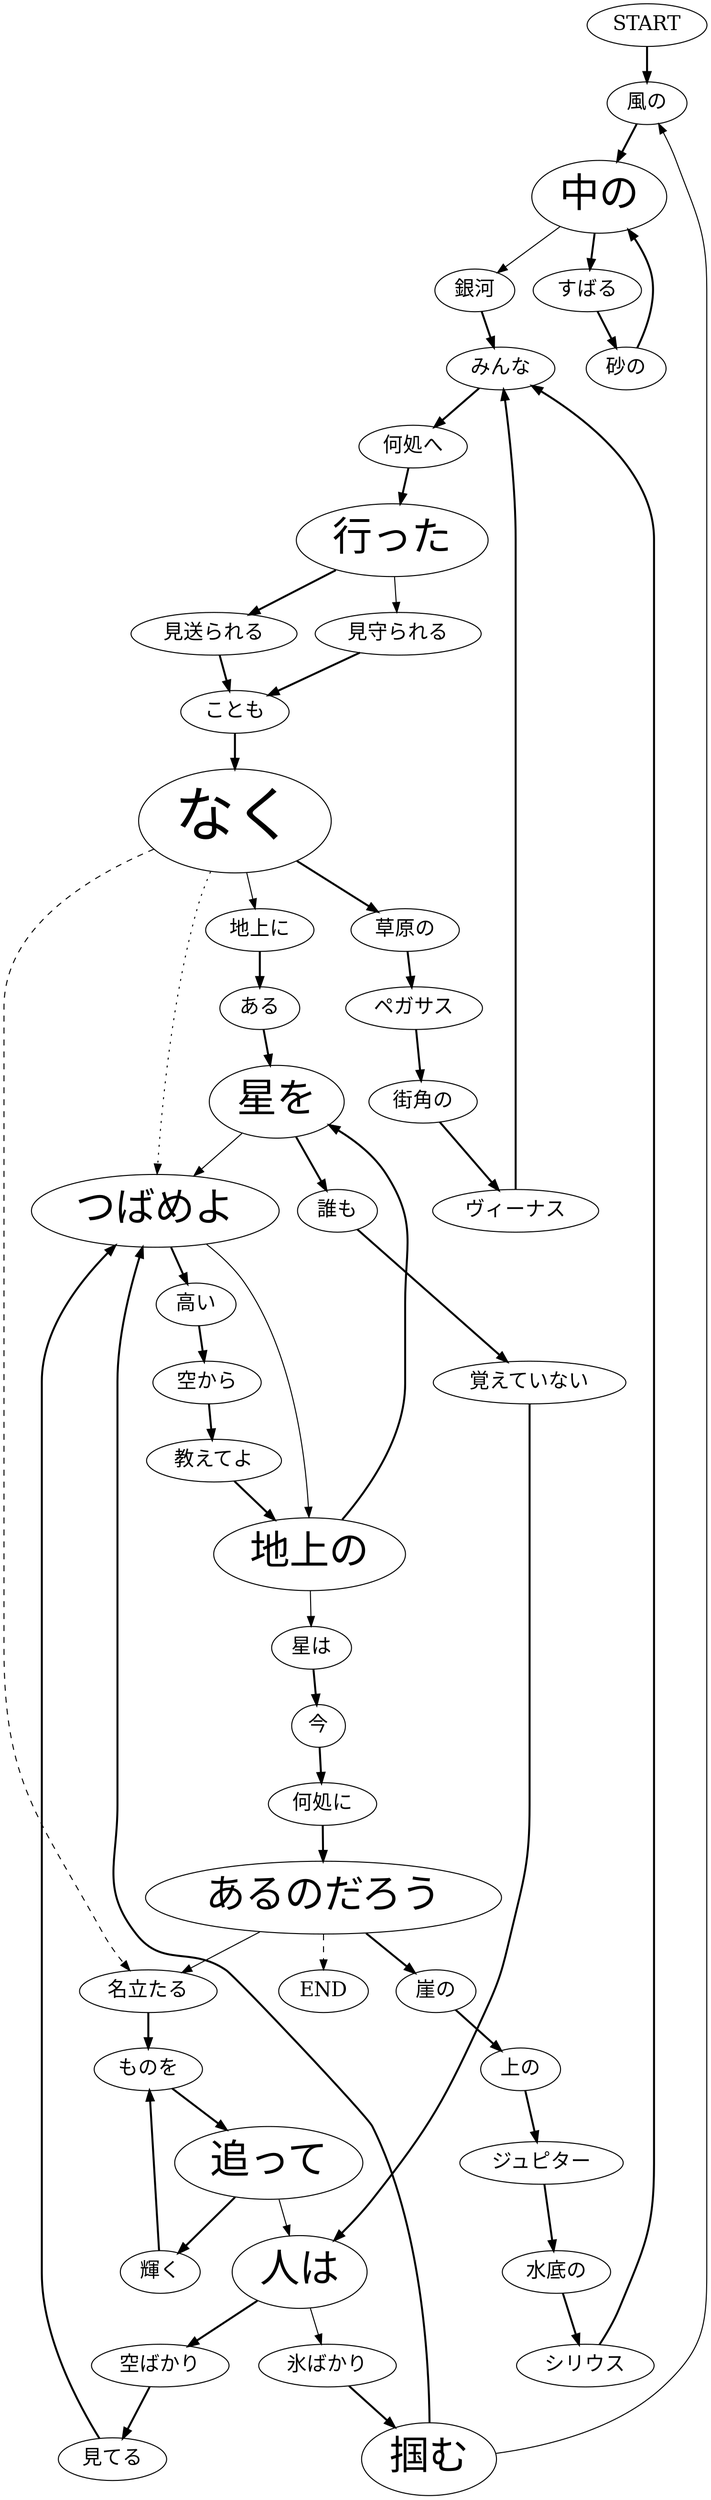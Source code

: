 digraph G {
  layout="dot";
  overlap="false";
  splines="true";
  8384658284[label="START",fontsize="20"];
  3908012398[label="風の",fontsize="20"];
  2001312398[label="中の",fontsize="40"];
  123771240012427[label="すばる",fontsize="20"];
  3750427827[label="銀河",fontsize="20"];
  3072212398[label="砂の",fontsize="20"];
  124151243512394[label="みんな",fontsize="20"];
  203092096612408[label="何処へ",fontsize="20"];
  348921238712383[label="行った",fontsize="40"];
  3521136865124251242812427[label="見送られる",fontsize="20"];
  3521123432124251242812427[label="見守られる",fontsize="20"];
  123711239212418[label="ことも",fontsize="20"];
  1239412367[label="なく",fontsize="60"];
  336092140712398[label="草原の",fontsize="20"];
  223201997812395[label="地上に",fontsize="20"];
  21517314351238312427[label="名立たる",fontsize="20"];
  12388124001241712424[label="つばめよ",fontsize="40"];
  12506124601246912473[label="ペガサス",fontsize="20"];
  349033528212398[label="街角の",fontsize="20"];
  1253212451125401249012473[label="ヴィーナス",fontsize="20"];
  1235412427[label="ある",fontsize="20"];
  2614312434[label="星を",fontsize="40"];
  3550412418[label="誰も",fontsize="20"];
  352261236012390123561239412356[label="覚えていない",fontsize="20"];
  2015412399[label="人は",fontsize="40"];
  31354124001236312426[label="空ばかり",fontsize="20"];
  27703124001236312426[label="氷ばかり",fontsize="20"];
  352111239012427[label="見てる",fontsize="20"];
  3964012356[label="高い",fontsize="20"];
  223201997812398[label="地上の",fontsize="40"];
  313541236312425[label="空から",fontsize="20"];
  25945123601239012424[label="教えてよ",fontsize="20"];
  2614312399[label="星は",fontsize="20"];
  20170[label="今",fontsize="20"];
  203092096612395[label="何処に",fontsize="20"];
  123541242712398123841242912358[label="あるのだろう",fontsize="40"];
  2383012398[label="崖の",fontsize="20"];
  697868[label="END",fontsize="20"];
  1997812398[label="上の",fontsize="20"];
  1247212517125001247912540[label="ジュピター",fontsize="20"];
  277002421312398[label="水底の",fontsize="20"];
  12471125221245412473[label="シリウス",fontsize="20"];
  124181239812434[label="ものを",fontsize="20"];
  368611238712390[label="追って",fontsize="40"];
  3663712367[label="輝く",fontsize="20"];
  2552412416[label="掴む",fontsize="40"];
  8384658284 -> 3908012398[style="bold"];
  3908012398 -> 2001312398[style="bold"];
  2001312398 -> 123771240012427[style="bold"];
  2001312398 -> 3750427827[style="solid"];
  123771240012427 -> 3072212398[style="bold"];
  3072212398 -> 2001312398[style="bold"];
  3750427827 -> 124151243512394[style="bold"];
  124151243512394 -> 203092096612408[style="bold"];
  203092096612408 -> 348921238712383[style="bold"];
  348921238712383 -> 3521136865124251242812427[style="bold"];
  348921238712383 -> 3521123432124251242812427[style="solid"];
  3521136865124251242812427 -> 123711239212418[style="bold"];
  123711239212418 -> 1239412367[style="bold"];
  1239412367 -> 336092140712398[style="bold"];
  1239412367 -> 223201997812395[style="solid"];
  1239412367 -> 21517314351238312427[style="dashed"];
  1239412367 -> 12388124001241712424[style="dotted"];
  336092140712398 -> 12506124601246912473[style="bold"];
  12506124601246912473 -> 349033528212398[style="bold"];
  349033528212398 -> 1253212451125401249012473[style="bold"];
  1253212451125401249012473 -> 124151243512394[style="bold"];
  3521123432124251242812427 -> 123711239212418[style="bold"];
  223201997812395 -> 1235412427[style="bold"];
  1235412427 -> 2614312434[style="bold"];
  2614312434 -> 3550412418[style="bold"];
  2614312434 -> 12388124001241712424[style="solid"];
  3550412418 -> 352261236012390123561239412356[style="bold"];
  352261236012390123561239412356 -> 2015412399[style="bold"];
  2015412399 -> 31354124001236312426[style="bold"];
  2015412399 -> 27703124001236312426[style="solid"];
  31354124001236312426 -> 352111239012427[style="bold"];
  352111239012427 -> 12388124001241712424[style="bold"];
  12388124001241712424 -> 3964012356[style="bold"];
  12388124001241712424 -> 223201997812398[style="solid"];
  3964012356 -> 313541236312425[style="bold"];
  313541236312425 -> 25945123601239012424[style="bold"];
  25945123601239012424 -> 223201997812398[style="bold"];
  223201997812398 -> 2614312434[style="bold"];
  223201997812398 -> 2614312399[style="solid"];
  2614312399 -> 20170[style="bold"];
  20170 -> 203092096612395[style="bold"];
  203092096612395 -> 123541242712398123841242912358[style="bold"];
  123541242712398123841242912358 -> 2383012398[style="bold"];
  123541242712398123841242912358 -> 21517314351238312427[style="solid"];
  123541242712398123841242912358 -> 697868[style="dashed"];
  2383012398 -> 1997812398[style="bold"];
  1997812398 -> 1247212517125001247912540[style="bold"];
  1247212517125001247912540 -> 277002421312398[style="bold"];
  277002421312398 -> 12471125221245412473[style="bold"];
  12471125221245412473 -> 124151243512394[style="bold"];
  21517314351238312427 -> 124181239812434[style="bold"];
  124181239812434 -> 368611238712390[style="bold"];
  368611238712390 -> 3663712367[style="bold"];
  368611238712390 -> 2015412399[style="solid"];
  3663712367 -> 124181239812434[style="bold"];
  27703124001236312426 -> 2552412416[style="bold"];
  2552412416 -> 12388124001241712424[style="bold"];
  2552412416 -> 3908012398[style="solid"];
}
